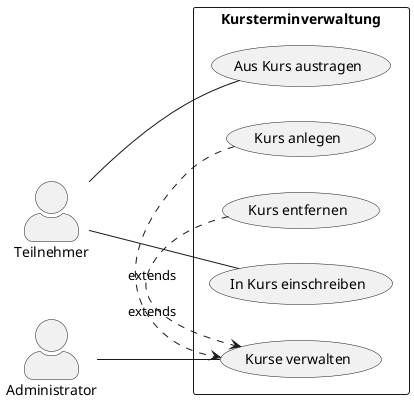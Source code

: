 @startuml
skinparam actorstyle awesome
left to right direction

actor "Teilnehmer" as tn
actor "Administrator" as adm

rectangle Kursterminverwaltung {
    usecase "Aus Kurs austragen" as at
    usecase "In Kurs einschreiben" as et
    usecase "Kurse verwalten" as kv
    usecase "Kurs anlegen" as ka
    usecase "Kurs entfernen" as ke

    tn -- et
    tn -- at
    adm -- kv
    ka .> kv : extends
    ke .> kv : extends
}


@enduml

